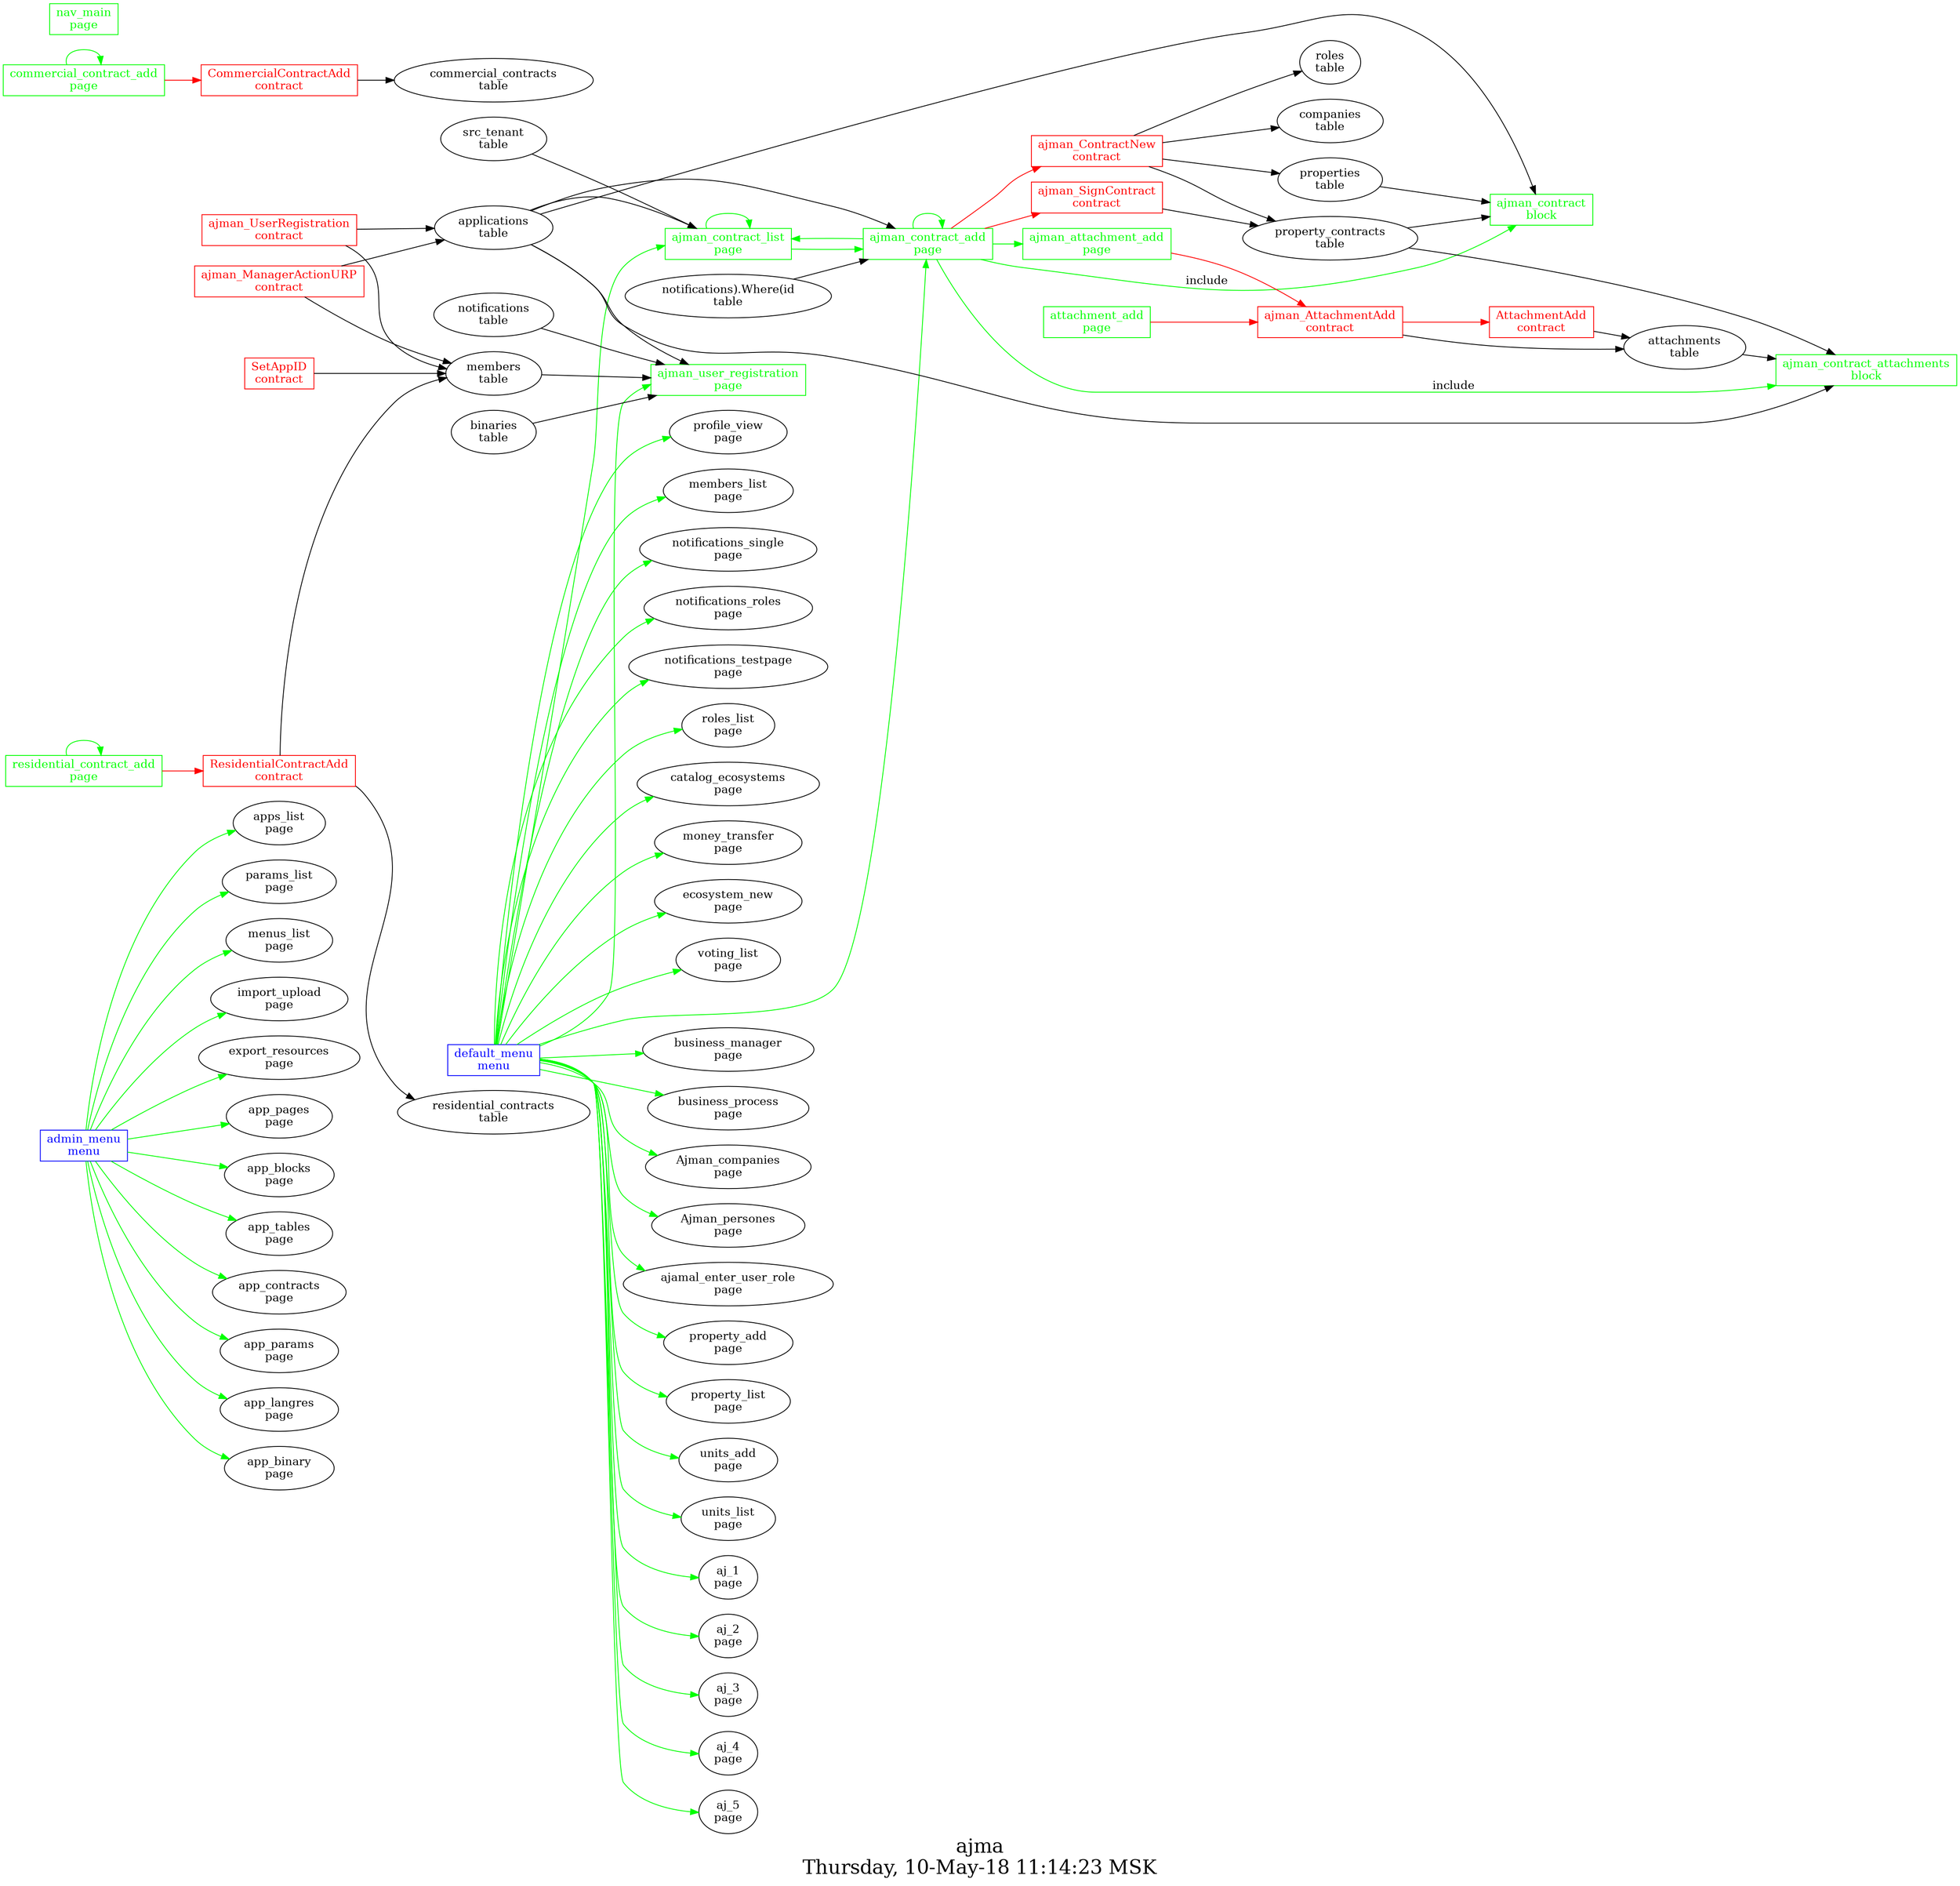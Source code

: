 digraph G {
graph [
  fontsize="24";
  label="ajma\nThursday, 10-May-18 11:14:23 MSK";
  nojustify=true;
  ordering=out;
  rankdir=LR;
  size="30";
];
"admin_menu\nmenu" -> "apps_list\npage"  [ color=green ]
"admin_menu\nmenu" -> "params_list\npage"  [ color=green ]
"admin_menu\nmenu" -> "menus_list\npage"  [ color=green ]
"admin_menu\nmenu" -> "import_upload\npage"  [ color=green ]
"admin_menu\nmenu" -> "export_resources\npage"  [ color=green ]
"admin_menu\nmenu" -> "app_pages\npage"  [ color=green ]
"admin_menu\nmenu" -> "app_blocks\npage"  [ color=green ]
"admin_menu\nmenu" -> "app_tables\npage"  [ color=green ]
"admin_menu\nmenu" -> "app_contracts\npage"  [ color=green ]
"admin_menu\nmenu" -> "app_params\npage"  [ color=green ]
"admin_menu\nmenu" -> "app_langres\npage"  [ color=green ]
"admin_menu\nmenu" -> "app_binary\npage"  [ color=green ]
"admin_menu\nmenu" [color=blue, fontcolor=blue, group=menus, shape=record];
"default_menu\nmenu" -> "profile_view\npage"  [ color=green ]
"default_menu\nmenu" -> "members_list\npage"  [ color=green ]
"default_menu\nmenu" -> "notifications_single\npage"  [ color=green ]
"default_menu\nmenu" -> "notifications_roles\npage"  [ color=green ]
"default_menu\nmenu" -> "notifications_testpage\npage"  [ color=green ]
"default_menu\nmenu" -> "roles_list\npage"  [ color=green ]
"default_menu\nmenu" -> "catalog_ecosystems\npage"  [ color=green ]
"default_menu\nmenu" -> "money_transfer\npage"  [ color=green ]
"default_menu\nmenu" -> "ecosystem_new\npage"  [ color=green ]
"default_menu\nmenu" -> "voting_list\npage"  [ color=green ]
"default_menu\nmenu" -> "ajman_contract_list\npage"  [ color=green ]
"default_menu\nmenu" -> "ajman_contract_add\npage"  [ color=green ]
"default_menu\nmenu" -> "business_manager\npage"  [ color=green ]
"default_menu\nmenu" -> "business_process\npage"  [ color=green ]
"default_menu\nmenu" -> "ajman_user_registration\npage"  [ color=green ]
"default_menu\nmenu" -> "Ajman_companies\npage"  [ color=green ]
"default_menu\nmenu" -> "Ajman_persones\npage"  [ color=green ]
"default_menu\nmenu" -> "ajamal_enter_user_role\npage"  [ color=green ]
"default_menu\nmenu" -> "property_add\npage"  [ color=green ]
"default_menu\nmenu" -> "property_list\npage"  [ color=green ]
"default_menu\nmenu" -> "units_add\npage"  [ color=green ]
"default_menu\nmenu" -> "units_list\npage"  [ color=green ]
"default_menu\nmenu" -> "aj_1\npage"  [ color=green ]
"default_menu\nmenu" -> "aj_2\npage"  [ color=green ]
"default_menu\nmenu" -> "aj_3\npage"  [ color=green ]
"default_menu\nmenu" -> "aj_4\npage"  [ color=green ]
"default_menu\nmenu" -> "aj_5\npage"  [ color=green ]
"default_menu\nmenu" [color=blue, fontcolor=blue, group=menus, shape=record];
"ajman_attachment_add\npage" -> "ajman_AttachmentAdd\ncontract"  [ color=red ]
"ajman_attachment_add\npage" [color=green, fontcolor=green, group=pages, shape=record];
"ajman_contract_add\npage" -> "ajman_ContractNew\ncontract"  [ color=red ]
"ajman_contract_add\npage" -> "ajman_SignContract\ncontract"  [ color=red ]
"notifications).Where(id\ntable" -> "ajman_contract_add\npage"  [ color="" ]
"applications\ntable" -> "ajman_contract_add\npage"  [ color="" ]
"ajman_contract_add\npage" -> "ajman_contract_add\npage"  [ color=green ]
"ajman_contract_add\npage" -> "ajman_contract_list\npage"  [ color=green ]
"ajman_contract_add\npage" -> "ajman_attachment_add\npage"  [ color=green ]
"ajman_contract_add\npage" -> "ajman_contract\nblock"  [ color=green, label=include ]
"ajman_contract_add\npage" -> "ajman_contract_attachments\nblock"  [ color=green, label=include ]
"ajman_contract_add\npage" [color=green, fontcolor=green, group=pages, shape=record];
"applications\ntable" -> "ajman_contract_list\npage"  [ color="" ]
"src_tenant\ntable" -> "ajman_contract_list\npage"  [ color="" ]
"ajman_contract_list\npage" -> "ajman_contract_list\npage"  [ color=green ]
"ajman_contract_list\npage" -> "ajman_contract_add\npage"  [ color=green ]
"ajman_contract_list\npage" [color=green, fontcolor=green, group=pages, shape=record];
"applications\ntable" -> "ajman_user_registration\npage"  [ color="" ]
"notifications\ntable" -> "ajman_user_registration\npage"  [ color="" ]
"members\ntable" -> "ajman_user_registration\npage"  [ color="" ]
"binaries\ntable" -> "ajman_user_registration\npage"  [ color="" ]
"ajman_user_registration\npage" [color=green, fontcolor=green, group=pages, shape=record];
"attachment_add\npage" -> "ajman_AttachmentAdd\ncontract"  [ color=red ]
"attachment_add\npage" [color=green, fontcolor=green, group=pages, shape=record];
"commercial_contract_add\npage" -> "CommercialContractAdd\ncontract"  [ color=red ]
"commercial_contract_add\npage" -> "commercial_contract_add\npage"  [ color=green ]
"commercial_contract_add\npage" [color=green, fontcolor=green, group=pages, shape=record];
"nav_main\npage" [color=green, fontcolor=green, group=pages, shape=record];
"residential_contract_add\npage" -> "ResidentialContractAdd\ncontract"  [ color=red ]
"residential_contract_add\npage" -> "residential_contract_add\npage"  [ color=green ]
"residential_contract_add\npage" [color=green, fontcolor=green, group=pages, shape=record];
"applications\ntable" -> "ajman_contract\nblock"  [ color="" ]
"property_contracts\ntable" -> "ajman_contract\nblock"  [ color="" ]
"properties\ntable" -> "ajman_contract\nblock"  [ color="" ]
"ajman_contract\nblock" [color=green, fontcolor=green, group=blocks, shape=record];
"applications\ntable" -> "ajman_contract_attachments\nblock"  [ color="" ]
"property_contracts\ntable" -> "ajman_contract_attachments\nblock"  [ color="" ]
"attachments\ntable" -> "ajman_contract_attachments\nblock"  [ color="" ]
"ajman_contract_attachments\nblock" [color=green, fontcolor=green, group=blocks, shape=record];
"AttachmentAdd\ncontract" -> "attachments\ntable"  [ color="" ]
"AttachmentAdd\ncontract" [color=red, fontcolor=red, group=contracts, shape=record];
"CommercialContractAdd\ncontract" -> "commercial_contracts\ntable"  [ color="" ]
"CommercialContractAdd\ncontract" [color=red, fontcolor=red, group=contracts, shape=record];
"ResidentialContractAdd\ncontract" -> "members\ntable"  [ color="" ]
"ResidentialContractAdd\ncontract" -> "residential_contracts\ntable"  [ color="" ]
"ResidentialContractAdd\ncontract" [color=red, fontcolor=red, group=contracts, shape=record];
"SetAppID\ncontract" -> "members\ntable"  [ color="" ]
"SetAppID\ncontract" [color=red, fontcolor=red, group=contracts, shape=record];
"ajman_AttachmentAdd\ncontract" -> "AttachmentAdd\ncontract"  [ color=red ]
"ajman_AttachmentAdd\ncontract" -> "attachments\ntable"  [ color="" ]
"ajman_AttachmentAdd\ncontract" [color=red, fontcolor=red, group=contracts, shape=record];
"ajman_ContractNew\ncontract" -> "roles\ntable"  [ color="" ]
"ajman_ContractNew\ncontract" -> "companies\ntable"  [ color="" ]
"ajman_ContractNew\ncontract" -> "properties\ntable"  [ color="" ]
"ajman_ContractNew\ncontract" -> "property_contracts\ntable"  [ color="" ]
"ajman_ContractNew\ncontract" [color=red, fontcolor=red, group=contracts, shape=record];
"ajman_ManagerActionURP\ncontract" -> "applications\ntable"  [ color="" ]
"ajman_ManagerActionURP\ncontract" -> "members\ntable"  [ color="" ]
"ajman_ManagerActionURP\ncontract" [color=red, fontcolor=red, group=contracts, shape=record];
"ajman_SignContract\ncontract" -> "property_contracts\ntable"  [ color="" ]
"ajman_SignContract\ncontract" [color=red, fontcolor=red, group=contracts, shape=record];
"ajman_UserRegistration\ncontract" -> "members\ntable"  [ color="" ]
"ajman_UserRegistration\ncontract" -> "applications\ntable"  [ color="" ]
"ajman_UserRegistration\ncontract" [color=red, fontcolor=red, group=contracts, shape=record];
"attachments\ntable" [color="", fontcolor="", group=tables, shape=""];
"commercial_contracts\ntable" [color="", fontcolor="", group=tables, shape=""];
"property_contracts\ntable" [color="", fontcolor="", group=tables, shape=""];
"residential_contracts\ntable" [color="", fontcolor="", group=tables, shape=""];
}
